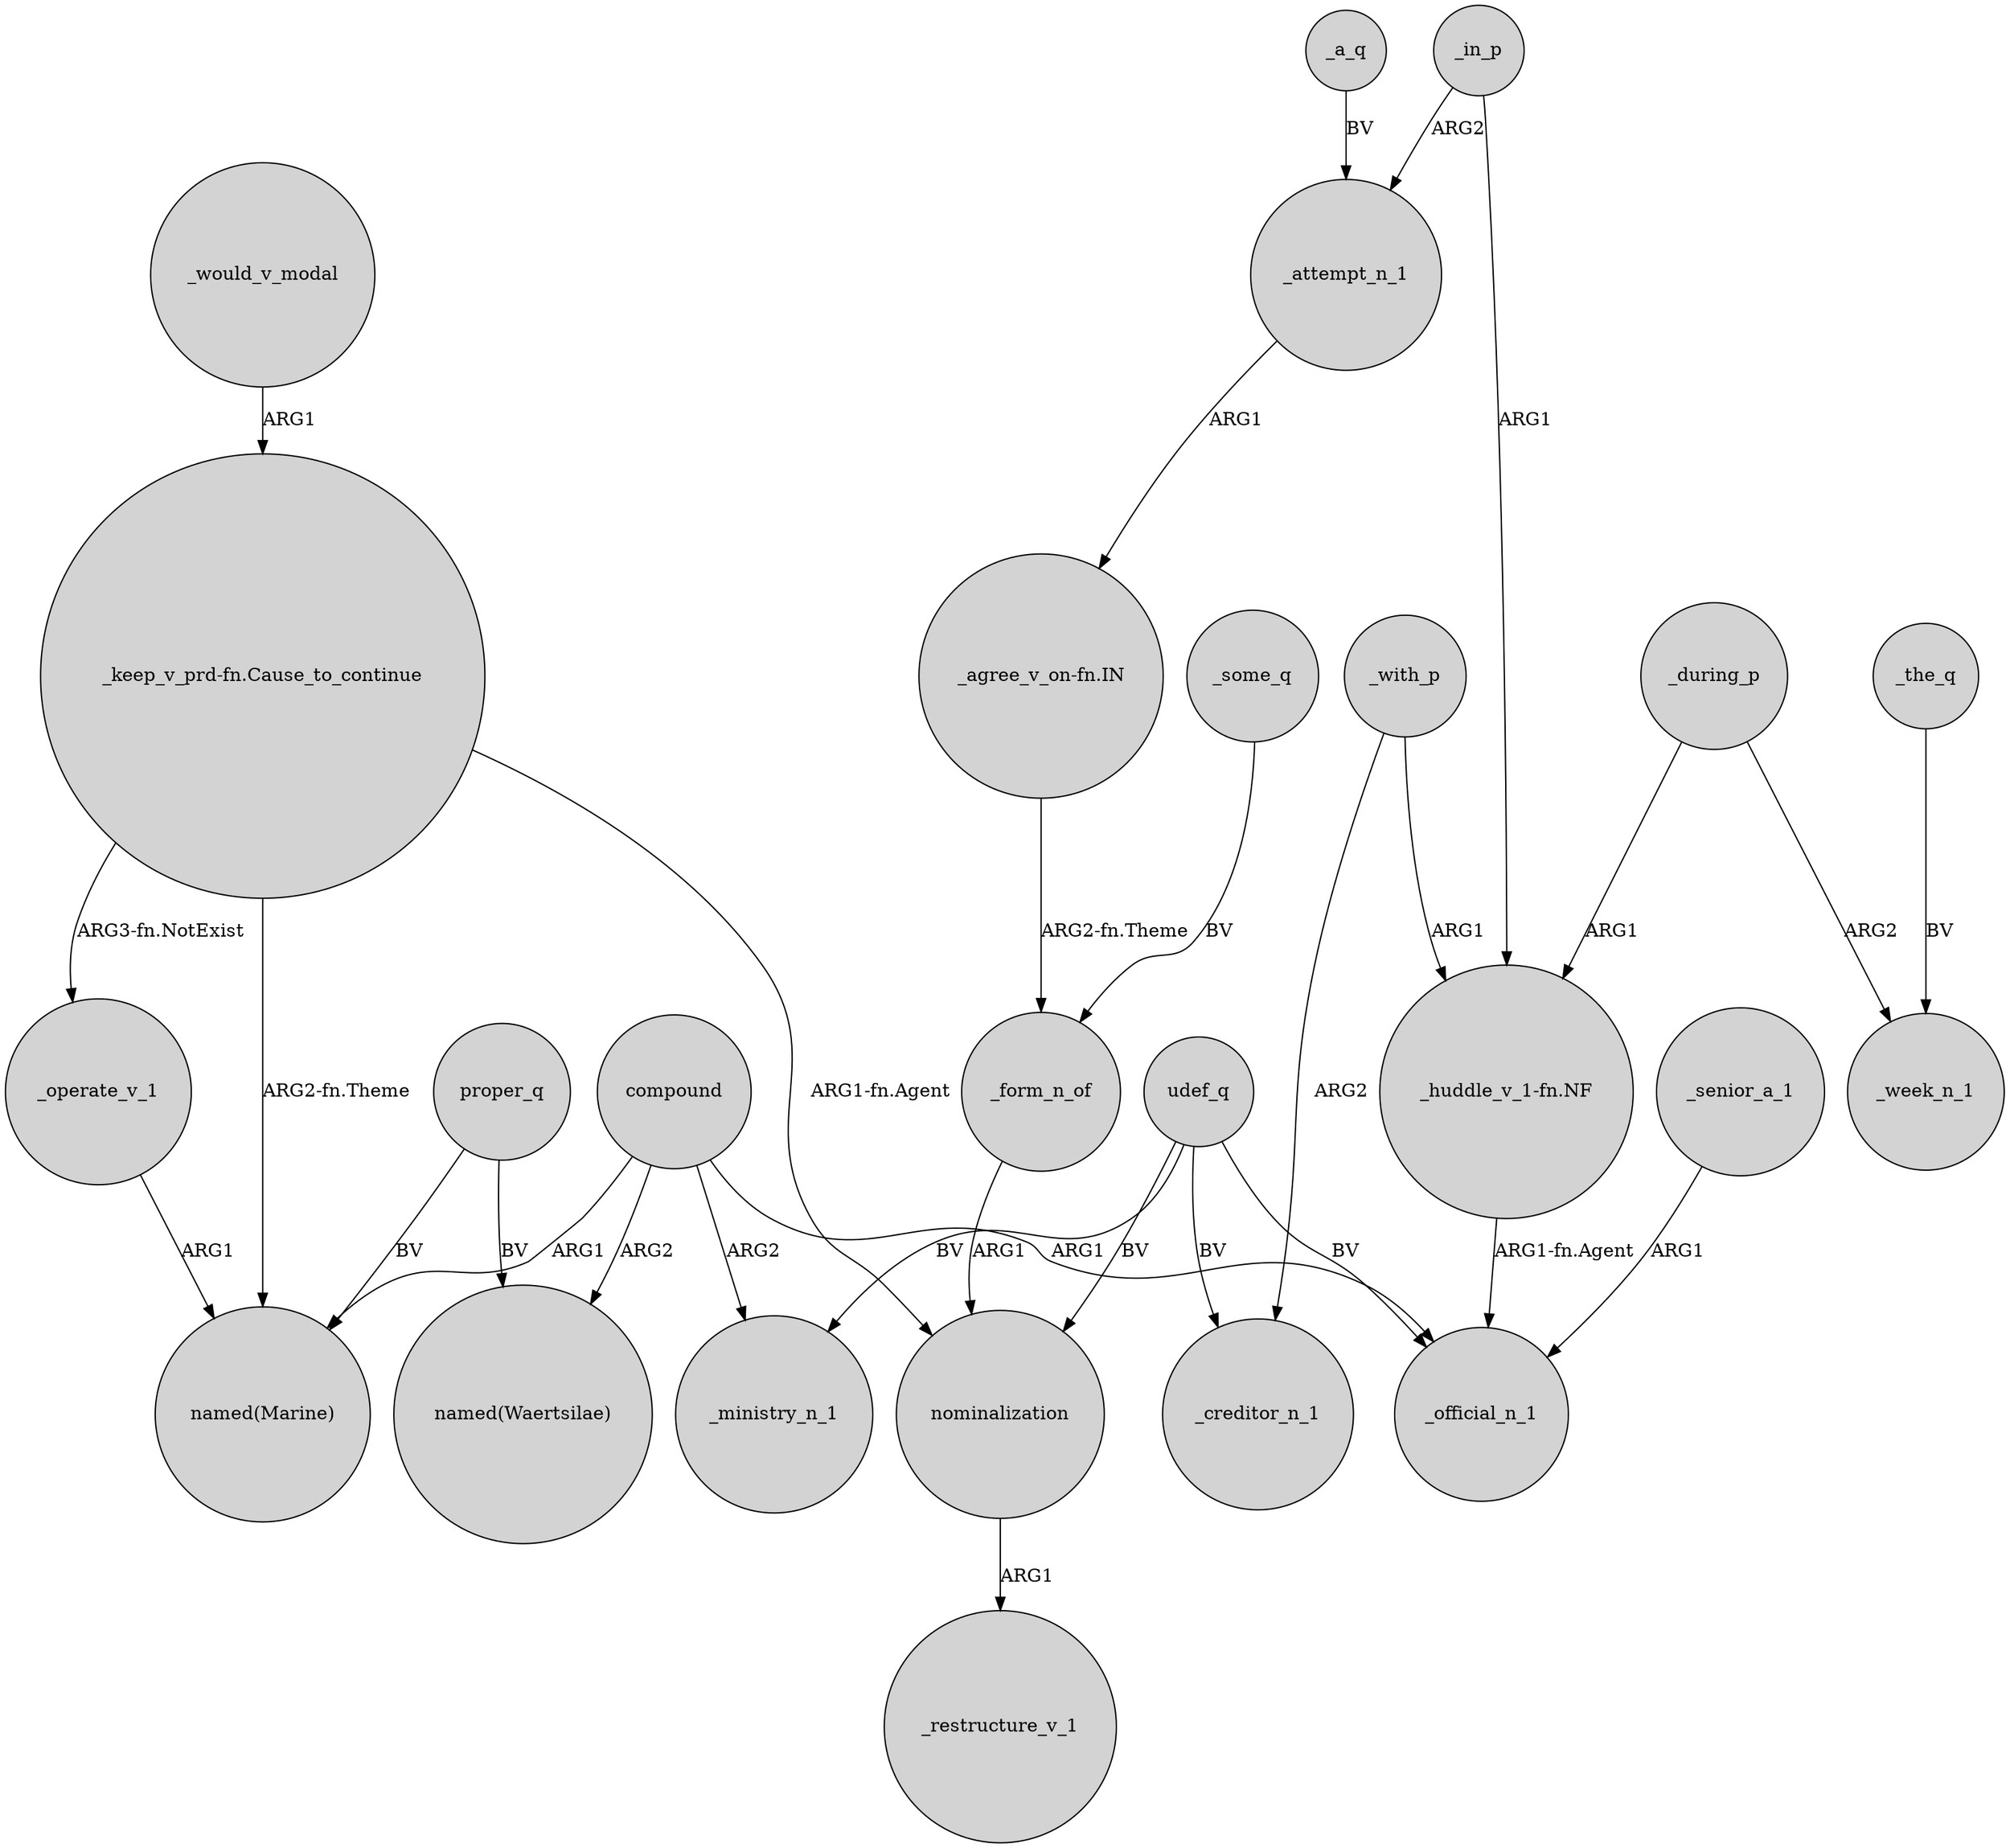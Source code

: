 digraph {
	node [shape=circle style=filled]
	_operate_v_1 -> "named(Marine)" [label=ARG1]
	_with_p -> "_huddle_v_1-fn.NF" [label=ARG1]
	"_keep_v_prd-fn.Cause_to_continue" -> _operate_v_1 [label="ARG3-fn.NotExist"]
	compound -> _ministry_n_1 [label=ARG2]
	udef_q -> _ministry_n_1 [label=BV]
	"_huddle_v_1-fn.NF" -> _official_n_1 [label="ARG1-fn.Agent"]
	_some_q -> _form_n_of [label=BV]
	proper_q -> "named(Marine)" [label=BV]
	_would_v_modal -> "_keep_v_prd-fn.Cause_to_continue" [label=ARG1]
	_attempt_n_1 -> "_agree_v_on-fn.IN" [label=ARG1]
	"_agree_v_on-fn.IN" -> _form_n_of [label="ARG2-fn.Theme"]
	_during_p -> "_huddle_v_1-fn.NF" [label=ARG1]
	_with_p -> _creditor_n_1 [label=ARG2]
	_a_q -> _attempt_n_1 [label=BV]
	compound -> "named(Waertsilae)" [label=ARG2]
	nominalization -> _restructure_v_1 [label=ARG1]
	udef_q -> _official_n_1 [label=BV]
	proper_q -> "named(Waertsilae)" [label=BV]
	_the_q -> _week_n_1 [label=BV]
	_in_p -> _attempt_n_1 [label=ARG2]
	"_keep_v_prd-fn.Cause_to_continue" -> nominalization [label="ARG1-fn.Agent"]
	compound -> "named(Marine)" [label=ARG1]
	udef_q -> nominalization [label=BV]
	_senior_a_1 -> _official_n_1 [label=ARG1]
	_in_p -> "_huddle_v_1-fn.NF" [label=ARG1]
	udef_q -> _creditor_n_1 [label=BV]
	compound -> _official_n_1 [label=ARG1]
	_form_n_of -> nominalization [label=ARG1]
	"_keep_v_prd-fn.Cause_to_continue" -> "named(Marine)" [label="ARG2-fn.Theme"]
	_during_p -> _week_n_1 [label=ARG2]
}
